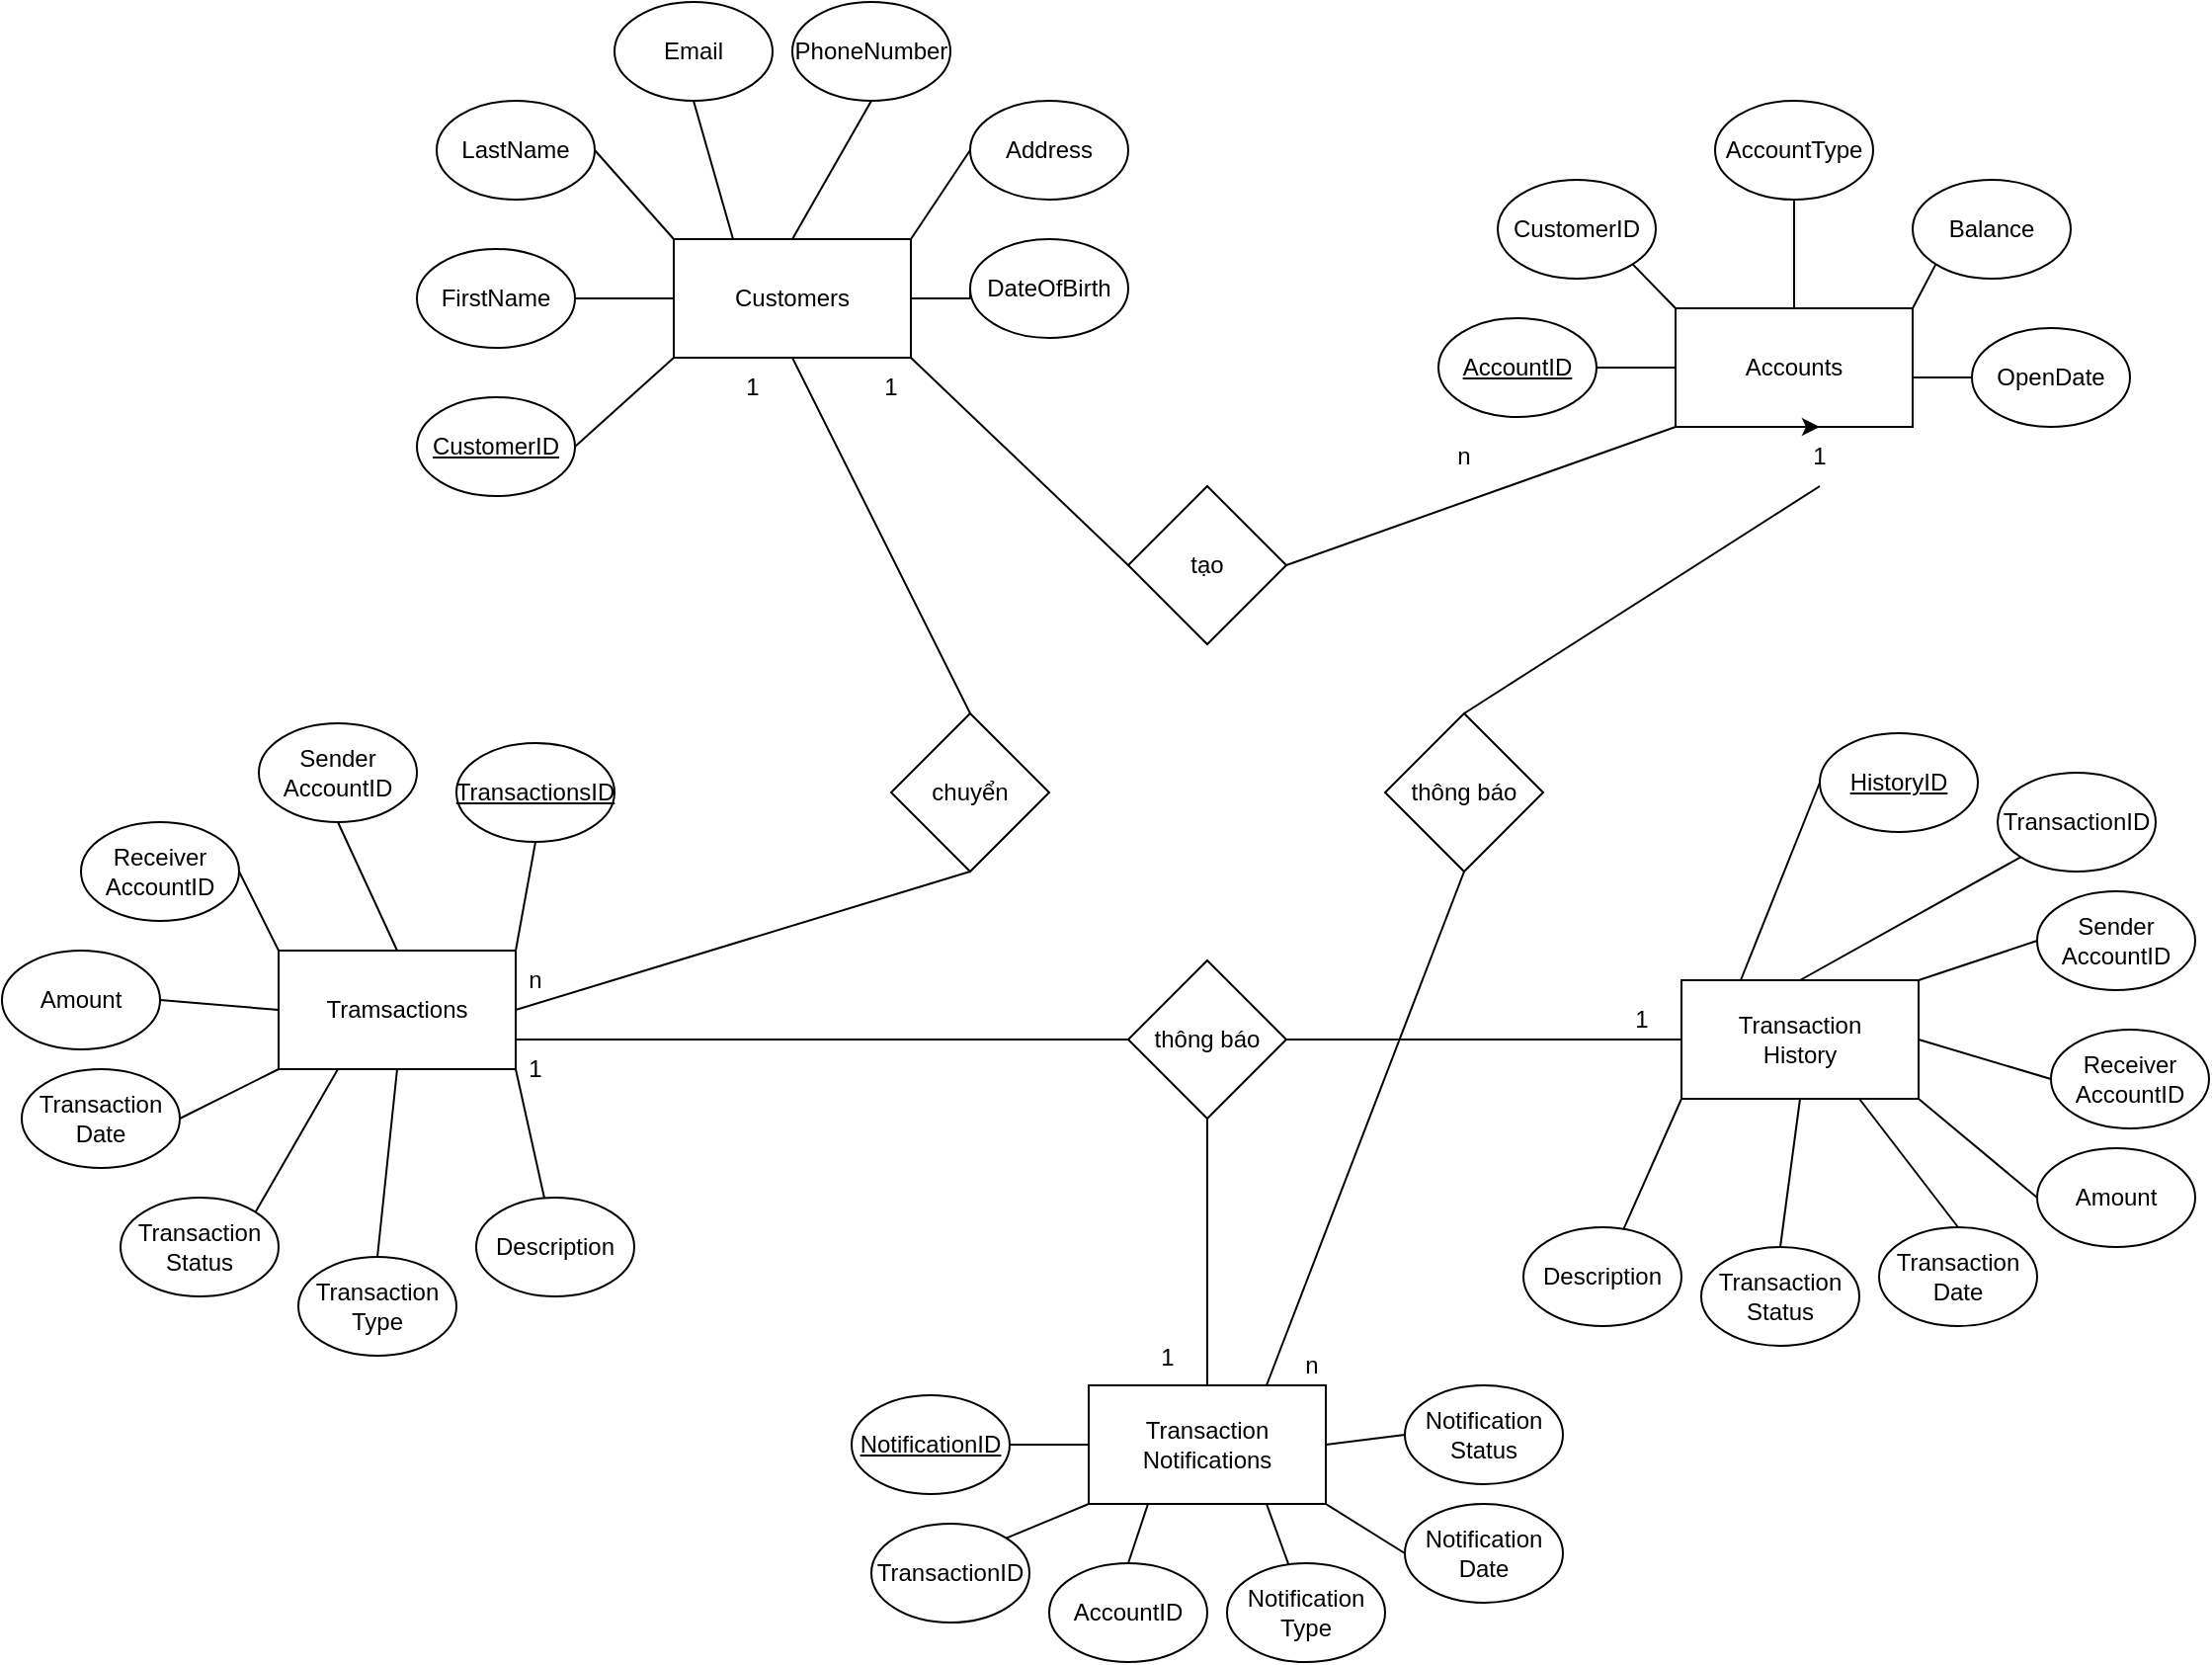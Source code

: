 <mxfile version="24.4.0" type="github">
  <diagram name="Page-1" id="7tcghA5O4iVg9XCuo4NI">
    <mxGraphModel dx="2336" dy="813" grid="1" gridSize="10" guides="1" tooltips="1" connect="1" arrows="1" fold="1" page="1" pageScale="1" pageWidth="827" pageHeight="1169" math="0" shadow="0">
      <root>
        <mxCell id="0" />
        <mxCell id="1" parent="0" />
        <mxCell id="TxpxUodFQDuzSuq3pr_V-20" value="" style="group" vertex="1" connectable="0" parent="1">
          <mxGeometry x="-40" y="60" width="360" height="250" as="geometry" />
        </mxCell>
        <mxCell id="b7hbQGppqmH5EkRF_Ry8-10" style="rounded=0;orthogonalLoop=1;jettySize=auto;html=1;exitX=0;exitY=1;exitDx=0;exitDy=0;entryX=1;entryY=0.5;entryDx=0;entryDy=0;endArrow=none;endFill=0;" parent="TxpxUodFQDuzSuq3pr_V-20" source="b7hbQGppqmH5EkRF_Ry8-1" target="b7hbQGppqmH5EkRF_Ry8-2" edge="1">
          <mxGeometry relative="1" as="geometry" />
        </mxCell>
        <mxCell id="b7hbQGppqmH5EkRF_Ry8-11" style="edgeStyle=orthogonalEdgeStyle;rounded=0;orthogonalLoop=1;jettySize=auto;html=1;exitX=0;exitY=0.5;exitDx=0;exitDy=0;entryX=1;entryY=0.5;entryDx=0;entryDy=0;endArrow=none;endFill=0;" parent="TxpxUodFQDuzSuq3pr_V-20" source="b7hbQGppqmH5EkRF_Ry8-1" target="b7hbQGppqmH5EkRF_Ry8-3" edge="1">
          <mxGeometry relative="1" as="geometry" />
        </mxCell>
        <mxCell id="b7hbQGppqmH5EkRF_Ry8-12" style="rounded=0;orthogonalLoop=1;jettySize=auto;html=1;exitX=0;exitY=0;exitDx=0;exitDy=0;entryX=1;entryY=0.5;entryDx=0;entryDy=0;endArrow=none;endFill=0;" parent="TxpxUodFQDuzSuq3pr_V-20" source="b7hbQGppqmH5EkRF_Ry8-1" target="b7hbQGppqmH5EkRF_Ry8-4" edge="1">
          <mxGeometry relative="1" as="geometry" />
        </mxCell>
        <mxCell id="b7hbQGppqmH5EkRF_Ry8-13" style="rounded=0;orthogonalLoop=1;jettySize=auto;html=1;exitX=0.25;exitY=0;exitDx=0;exitDy=0;entryX=0.5;entryY=1;entryDx=0;entryDy=0;endArrow=none;endFill=0;" parent="TxpxUodFQDuzSuq3pr_V-20" source="b7hbQGppqmH5EkRF_Ry8-1" target="b7hbQGppqmH5EkRF_Ry8-5" edge="1">
          <mxGeometry relative="1" as="geometry" />
        </mxCell>
        <mxCell id="b7hbQGppqmH5EkRF_Ry8-14" style="rounded=0;orthogonalLoop=1;jettySize=auto;html=1;exitX=0.5;exitY=0;exitDx=0;exitDy=0;entryX=0.5;entryY=1;entryDx=0;entryDy=0;endArrow=none;endFill=0;" parent="TxpxUodFQDuzSuq3pr_V-20" source="b7hbQGppqmH5EkRF_Ry8-1" target="b7hbQGppqmH5EkRF_Ry8-6" edge="1">
          <mxGeometry relative="1" as="geometry" />
        </mxCell>
        <mxCell id="b7hbQGppqmH5EkRF_Ry8-15" style="rounded=0;orthogonalLoop=1;jettySize=auto;html=1;exitX=1;exitY=0;exitDx=0;exitDy=0;entryX=0;entryY=0.5;entryDx=0;entryDy=0;endArrow=none;endFill=0;" parent="TxpxUodFQDuzSuq3pr_V-20" source="b7hbQGppqmH5EkRF_Ry8-1" target="b7hbQGppqmH5EkRF_Ry8-7" edge="1">
          <mxGeometry relative="1" as="geometry" />
        </mxCell>
        <mxCell id="b7hbQGppqmH5EkRF_Ry8-16" style="edgeStyle=orthogonalEdgeStyle;rounded=0;orthogonalLoop=1;jettySize=auto;html=1;exitX=1;exitY=0.5;exitDx=0;exitDy=0;entryX=0;entryY=0.5;entryDx=0;entryDy=0;endArrow=none;endFill=0;" parent="TxpxUodFQDuzSuq3pr_V-20" source="b7hbQGppqmH5EkRF_Ry8-1" target="b7hbQGppqmH5EkRF_Ry8-8" edge="1">
          <mxGeometry relative="1" as="geometry" />
        </mxCell>
        <mxCell id="b7hbQGppqmH5EkRF_Ry8-1" value="Customers" style="rounded=0;whiteSpace=wrap;html=1;" parent="TxpxUodFQDuzSuq3pr_V-20" vertex="1">
          <mxGeometry x="130" y="120" width="120" height="60" as="geometry" />
        </mxCell>
        <mxCell id="b7hbQGppqmH5EkRF_Ry8-2" value="CustomerID" style="ellipse;whiteSpace=wrap;html=1;fontStyle=4" parent="TxpxUodFQDuzSuq3pr_V-20" vertex="1">
          <mxGeometry y="200" width="80" height="50" as="geometry" />
        </mxCell>
        <mxCell id="b7hbQGppqmH5EkRF_Ry8-3" value="FirstName" style="ellipse;whiteSpace=wrap;html=1;" parent="TxpxUodFQDuzSuq3pr_V-20" vertex="1">
          <mxGeometry y="125" width="80" height="50" as="geometry" />
        </mxCell>
        <mxCell id="b7hbQGppqmH5EkRF_Ry8-4" value="LastName" style="ellipse;whiteSpace=wrap;html=1;" parent="TxpxUodFQDuzSuq3pr_V-20" vertex="1">
          <mxGeometry x="10" y="50" width="80" height="50" as="geometry" />
        </mxCell>
        <mxCell id="b7hbQGppqmH5EkRF_Ry8-5" value="Email" style="ellipse;whiteSpace=wrap;html=1;" parent="TxpxUodFQDuzSuq3pr_V-20" vertex="1">
          <mxGeometry x="100" width="80" height="50" as="geometry" />
        </mxCell>
        <mxCell id="b7hbQGppqmH5EkRF_Ry8-6" value="PhoneNumber" style="ellipse;whiteSpace=wrap;html=1;" parent="TxpxUodFQDuzSuq3pr_V-20" vertex="1">
          <mxGeometry x="190" width="80" height="50" as="geometry" />
        </mxCell>
        <mxCell id="b7hbQGppqmH5EkRF_Ry8-7" value="Address" style="ellipse;whiteSpace=wrap;html=1;" parent="TxpxUodFQDuzSuq3pr_V-20" vertex="1">
          <mxGeometry x="280" y="50" width="80" height="50" as="geometry" />
        </mxCell>
        <mxCell id="b7hbQGppqmH5EkRF_Ry8-8" value="DateOfBirth" style="ellipse;whiteSpace=wrap;html=1;" parent="TxpxUodFQDuzSuq3pr_V-20" vertex="1">
          <mxGeometry x="280" y="120" width="80" height="50" as="geometry" />
        </mxCell>
        <mxCell id="TxpxUodFQDuzSuq3pr_V-62" value="1" style="text;html=1;align=center;verticalAlign=middle;whiteSpace=wrap;rounded=0;" vertex="1" parent="TxpxUodFQDuzSuq3pr_V-20">
          <mxGeometry x="210" y="180" width="60" height="30" as="geometry" />
        </mxCell>
        <mxCell id="TxpxUodFQDuzSuq3pr_V-63" value="1" style="text;html=1;align=center;verticalAlign=middle;whiteSpace=wrap;rounded=0;" vertex="1" parent="TxpxUodFQDuzSuq3pr_V-20">
          <mxGeometry x="140" y="180" width="60" height="30" as="geometry" />
        </mxCell>
        <mxCell id="TxpxUodFQDuzSuq3pr_V-21" value="" style="group;fontStyle=4" vertex="1" connectable="0" parent="1">
          <mxGeometry x="477" y="110" width="350" height="165" as="geometry" />
        </mxCell>
        <mxCell id="b7hbQGppqmH5EkRF_Ry8-17" value="Accounts" style="rounded=0;whiteSpace=wrap;html=1;" parent="TxpxUodFQDuzSuq3pr_V-21" vertex="1">
          <mxGeometry x="120" y="105" width="120" height="60" as="geometry" />
        </mxCell>
        <mxCell id="b7hbQGppqmH5EkRF_Ry8-24" style="edgeStyle=orthogonalEdgeStyle;rounded=0;orthogonalLoop=1;jettySize=auto;html=1;exitX=1;exitY=0.5;exitDx=0;exitDy=0;entryX=0;entryY=0.5;entryDx=0;entryDy=0;endArrow=none;endFill=0;" parent="TxpxUodFQDuzSuq3pr_V-21" source="b7hbQGppqmH5EkRF_Ry8-18" target="b7hbQGppqmH5EkRF_Ry8-17" edge="1">
          <mxGeometry relative="1" as="geometry" />
        </mxCell>
        <mxCell id="b7hbQGppqmH5EkRF_Ry8-18" value="&lt;u&gt;AccountID&lt;/u&gt;" style="ellipse;whiteSpace=wrap;html=1;" parent="TxpxUodFQDuzSuq3pr_V-21" vertex="1">
          <mxGeometry y="110" width="80" height="50" as="geometry" />
        </mxCell>
        <mxCell id="b7hbQGppqmH5EkRF_Ry8-25" style="rounded=0;orthogonalLoop=1;jettySize=auto;html=1;exitX=1;exitY=1;exitDx=0;exitDy=0;entryX=0;entryY=0;entryDx=0;entryDy=0;endArrow=none;endFill=0;" parent="TxpxUodFQDuzSuq3pr_V-21" source="b7hbQGppqmH5EkRF_Ry8-19" target="b7hbQGppqmH5EkRF_Ry8-17" edge="1">
          <mxGeometry relative="1" as="geometry" />
        </mxCell>
        <mxCell id="b7hbQGppqmH5EkRF_Ry8-19" value="CustomerID" style="ellipse;whiteSpace=wrap;html=1;" parent="TxpxUodFQDuzSuq3pr_V-21" vertex="1">
          <mxGeometry x="30" y="40" width="80" height="50" as="geometry" />
        </mxCell>
        <mxCell id="b7hbQGppqmH5EkRF_Ry8-26" style="edgeStyle=orthogonalEdgeStyle;rounded=0;orthogonalLoop=1;jettySize=auto;html=1;exitX=0.5;exitY=1;exitDx=0;exitDy=0;entryX=0.5;entryY=0;entryDx=0;entryDy=0;endArrow=none;endFill=0;" parent="TxpxUodFQDuzSuq3pr_V-21" source="b7hbQGppqmH5EkRF_Ry8-20" target="b7hbQGppqmH5EkRF_Ry8-17" edge="1">
          <mxGeometry relative="1" as="geometry" />
        </mxCell>
        <mxCell id="b7hbQGppqmH5EkRF_Ry8-20" value="AccountType" style="ellipse;whiteSpace=wrap;html=1;" parent="TxpxUodFQDuzSuq3pr_V-21" vertex="1">
          <mxGeometry x="140" width="80" height="50" as="geometry" />
        </mxCell>
        <mxCell id="b7hbQGppqmH5EkRF_Ry8-27" style="rounded=0;orthogonalLoop=1;jettySize=auto;html=1;exitX=0;exitY=1;exitDx=0;exitDy=0;entryX=1;entryY=0;entryDx=0;entryDy=0;endArrow=none;endFill=0;" parent="TxpxUodFQDuzSuq3pr_V-21" source="b7hbQGppqmH5EkRF_Ry8-21" target="b7hbQGppqmH5EkRF_Ry8-17" edge="1">
          <mxGeometry relative="1" as="geometry" />
        </mxCell>
        <mxCell id="b7hbQGppqmH5EkRF_Ry8-21" value="Balance" style="ellipse;whiteSpace=wrap;html=1;" parent="TxpxUodFQDuzSuq3pr_V-21" vertex="1">
          <mxGeometry x="240" y="40" width="80" height="50" as="geometry" />
        </mxCell>
        <mxCell id="b7hbQGppqmH5EkRF_Ry8-28" style="edgeStyle=orthogonalEdgeStyle;rounded=0;orthogonalLoop=1;jettySize=auto;html=1;exitX=0;exitY=0.5;exitDx=0;exitDy=0;entryX=1;entryY=0.5;entryDx=0;entryDy=0;endArrow=none;endFill=0;" parent="TxpxUodFQDuzSuq3pr_V-21" source="b7hbQGppqmH5EkRF_Ry8-22" target="b7hbQGppqmH5EkRF_Ry8-17" edge="1">
          <mxGeometry relative="1" as="geometry" />
        </mxCell>
        <mxCell id="b7hbQGppqmH5EkRF_Ry8-22" value="OpenDate" style="ellipse;whiteSpace=wrap;html=1;" parent="TxpxUodFQDuzSuq3pr_V-21" vertex="1">
          <mxGeometry x="270" y="115" width="80" height="50" as="geometry" />
        </mxCell>
        <mxCell id="TxpxUodFQDuzSuq3pr_V-45" value="" style="group" vertex="1" connectable="0" parent="1">
          <mxGeometry x="-250" y="425" width="320" height="320" as="geometry" />
        </mxCell>
        <mxCell id="TxpxUodFQDuzSuq3pr_V-23" style="rounded=0;orthogonalLoop=1;jettySize=auto;html=1;exitX=1;exitY=0;exitDx=0;exitDy=0;entryX=0.5;entryY=1;entryDx=0;entryDy=0;endArrow=none;endFill=0;" edge="1" parent="TxpxUodFQDuzSuq3pr_V-45" source="b7hbQGppqmH5EkRF_Ry8-29" target="b7hbQGppqmH5EkRF_Ry8-37">
          <mxGeometry relative="1" as="geometry" />
        </mxCell>
        <mxCell id="TxpxUodFQDuzSuq3pr_V-24" style="rounded=0;orthogonalLoop=1;jettySize=auto;html=1;exitX=0.5;exitY=0;exitDx=0;exitDy=0;entryX=0.5;entryY=1;entryDx=0;entryDy=0;endArrow=none;endFill=0;" edge="1" parent="TxpxUodFQDuzSuq3pr_V-45" source="b7hbQGppqmH5EkRF_Ry8-29" target="b7hbQGppqmH5EkRF_Ry8-34">
          <mxGeometry relative="1" as="geometry" />
        </mxCell>
        <mxCell id="TxpxUodFQDuzSuq3pr_V-25" style="rounded=0;orthogonalLoop=1;jettySize=auto;html=1;exitX=0;exitY=0;exitDx=0;exitDy=0;entryX=1;entryY=0.5;entryDx=0;entryDy=0;endArrow=none;endFill=0;" edge="1" parent="TxpxUodFQDuzSuq3pr_V-45" source="b7hbQGppqmH5EkRF_Ry8-29" target="b7hbQGppqmH5EkRF_Ry8-31">
          <mxGeometry relative="1" as="geometry" />
        </mxCell>
        <mxCell id="TxpxUodFQDuzSuq3pr_V-26" style="rounded=0;orthogonalLoop=1;jettySize=auto;html=1;exitX=0;exitY=0.5;exitDx=0;exitDy=0;entryX=1;entryY=0.5;entryDx=0;entryDy=0;endArrow=none;endFill=0;" edge="1" parent="TxpxUodFQDuzSuq3pr_V-45" source="b7hbQGppqmH5EkRF_Ry8-29" target="b7hbQGppqmH5EkRF_Ry8-32">
          <mxGeometry relative="1" as="geometry" />
        </mxCell>
        <mxCell id="TxpxUodFQDuzSuq3pr_V-27" style="rounded=0;orthogonalLoop=1;jettySize=auto;html=1;exitX=0;exitY=1;exitDx=0;exitDy=0;entryX=1;entryY=0.5;entryDx=0;entryDy=0;endArrow=none;endFill=0;" edge="1" parent="TxpxUodFQDuzSuq3pr_V-45" source="b7hbQGppqmH5EkRF_Ry8-29" target="b7hbQGppqmH5EkRF_Ry8-30">
          <mxGeometry relative="1" as="geometry" />
        </mxCell>
        <mxCell id="TxpxUodFQDuzSuq3pr_V-28" style="rounded=0;orthogonalLoop=1;jettySize=auto;html=1;exitX=0.25;exitY=1;exitDx=0;exitDy=0;entryX=1;entryY=0;entryDx=0;entryDy=0;endArrow=none;endFill=0;" edge="1" parent="TxpxUodFQDuzSuq3pr_V-45" source="b7hbQGppqmH5EkRF_Ry8-29" target="b7hbQGppqmH5EkRF_Ry8-33">
          <mxGeometry relative="1" as="geometry" />
        </mxCell>
        <mxCell id="TxpxUodFQDuzSuq3pr_V-29" style="rounded=0;orthogonalLoop=1;jettySize=auto;html=1;exitX=0.5;exitY=1;exitDx=0;exitDy=0;entryX=0.5;entryY=0;entryDx=0;entryDy=0;endArrow=none;endFill=0;" edge="1" parent="TxpxUodFQDuzSuq3pr_V-45" source="b7hbQGppqmH5EkRF_Ry8-29" target="b7hbQGppqmH5EkRF_Ry8-35">
          <mxGeometry relative="1" as="geometry" />
        </mxCell>
        <mxCell id="TxpxUodFQDuzSuq3pr_V-30" style="rounded=0;orthogonalLoop=1;jettySize=auto;html=1;exitX=1;exitY=1;exitDx=0;exitDy=0;endArrow=none;endFill=0;" edge="1" parent="TxpxUodFQDuzSuq3pr_V-45" source="b7hbQGppqmH5EkRF_Ry8-29" target="b7hbQGppqmH5EkRF_Ry8-36">
          <mxGeometry relative="1" as="geometry" />
        </mxCell>
        <mxCell id="b7hbQGppqmH5EkRF_Ry8-29" value="Tramsactions" style="rounded=0;whiteSpace=wrap;html=1;" parent="TxpxUodFQDuzSuq3pr_V-45" vertex="1">
          <mxGeometry x="140" y="115" width="120" height="60" as="geometry" />
        </mxCell>
        <mxCell id="b7hbQGppqmH5EkRF_Ry8-30" value="Transaction&lt;br&gt;Date" style="ellipse;whiteSpace=wrap;html=1;" parent="TxpxUodFQDuzSuq3pr_V-45" vertex="1">
          <mxGeometry x="10" y="175" width="80" height="50" as="geometry" />
        </mxCell>
        <mxCell id="b7hbQGppqmH5EkRF_Ry8-31" value="Receiver&lt;br&gt;AccountID" style="ellipse;whiteSpace=wrap;html=1;" parent="TxpxUodFQDuzSuq3pr_V-45" vertex="1">
          <mxGeometry x="40" y="50" width="80" height="50" as="geometry" />
        </mxCell>
        <mxCell id="b7hbQGppqmH5EkRF_Ry8-32" value="Amount" style="ellipse;whiteSpace=wrap;html=1;" parent="TxpxUodFQDuzSuq3pr_V-45" vertex="1">
          <mxGeometry y="115" width="80" height="50" as="geometry" />
        </mxCell>
        <mxCell id="b7hbQGppqmH5EkRF_Ry8-33" value="Transaction&lt;br&gt;Status" style="ellipse;whiteSpace=wrap;html=1;" parent="TxpxUodFQDuzSuq3pr_V-45" vertex="1">
          <mxGeometry x="60" y="240" width="80" height="50" as="geometry" />
        </mxCell>
        <mxCell id="b7hbQGppqmH5EkRF_Ry8-34" value="Sender&lt;br&gt;AccountID" style="ellipse;whiteSpace=wrap;html=1;" parent="TxpxUodFQDuzSuq3pr_V-45" vertex="1">
          <mxGeometry x="130" width="80" height="50" as="geometry" />
        </mxCell>
        <mxCell id="b7hbQGppqmH5EkRF_Ry8-35" value="Transaction&lt;br&gt;Type" style="ellipse;whiteSpace=wrap;html=1;" parent="TxpxUodFQDuzSuq3pr_V-45" vertex="1">
          <mxGeometry x="150" y="270" width="80" height="50" as="geometry" />
        </mxCell>
        <mxCell id="b7hbQGppqmH5EkRF_Ry8-36" value="Description" style="ellipse;whiteSpace=wrap;html=1;" parent="TxpxUodFQDuzSuq3pr_V-45" vertex="1">
          <mxGeometry x="240" y="240" width="80" height="50" as="geometry" />
        </mxCell>
        <mxCell id="b7hbQGppqmH5EkRF_Ry8-37" value="&lt;u&gt;TransactionsID&lt;/u&gt;" style="ellipse;whiteSpace=wrap;html=1;" parent="TxpxUodFQDuzSuq3pr_V-45" vertex="1">
          <mxGeometry x="230" y="10" width="80" height="50" as="geometry" />
        </mxCell>
        <mxCell id="TxpxUodFQDuzSuq3pr_V-64" value="n" style="text;html=1;align=center;verticalAlign=middle;whiteSpace=wrap;rounded=0;" vertex="1" parent="TxpxUodFQDuzSuq3pr_V-45">
          <mxGeometry x="240" y="115" width="60" height="30" as="geometry" />
        </mxCell>
        <mxCell id="TxpxUodFQDuzSuq3pr_V-65" value="1" style="text;html=1;align=center;verticalAlign=middle;whiteSpace=wrap;rounded=0;" vertex="1" parent="TxpxUodFQDuzSuq3pr_V-45">
          <mxGeometry x="240" y="160" width="60" height="30" as="geometry" />
        </mxCell>
        <mxCell id="TxpxUodFQDuzSuq3pr_V-47" value="" style="group" vertex="1" connectable="0" parent="1">
          <mxGeometry x="520" y="430" width="347" height="310" as="geometry" />
        </mxCell>
        <mxCell id="TxpxUodFQDuzSuq3pr_V-8" value="Transaction&lt;br&gt;Status" style="ellipse;whiteSpace=wrap;html=1;" vertex="1" parent="TxpxUodFQDuzSuq3pr_V-47">
          <mxGeometry x="90" y="260" width="80" height="50" as="geometry" />
        </mxCell>
        <mxCell id="TxpxUodFQDuzSuq3pr_V-46" value="" style="group" vertex="1" connectable="0" parent="TxpxUodFQDuzSuq3pr_V-47">
          <mxGeometry width="347" height="300" as="geometry" />
        </mxCell>
        <mxCell id="TxpxUodFQDuzSuq3pr_V-31" style="rounded=0;orthogonalLoop=1;jettySize=auto;html=1;exitX=1;exitY=0.5;exitDx=0;exitDy=0;entryX=0;entryY=0.5;entryDx=0;entryDy=0;endArrow=none;endFill=0;" edge="1" parent="TxpxUodFQDuzSuq3pr_V-46" source="b7hbQGppqmH5EkRF_Ry8-38" target="TxpxUodFQDuzSuq3pr_V-5">
          <mxGeometry relative="1" as="geometry" />
        </mxCell>
        <mxCell id="TxpxUodFQDuzSuq3pr_V-32" style="rounded=0;orthogonalLoop=1;jettySize=auto;html=1;exitX=1;exitY=0;exitDx=0;exitDy=0;entryX=0;entryY=0.5;entryDx=0;entryDy=0;endArrow=none;endFill=0;" edge="1" parent="TxpxUodFQDuzSuq3pr_V-46" source="b7hbQGppqmH5EkRF_Ry8-38" target="TxpxUodFQDuzSuq3pr_V-4">
          <mxGeometry relative="1" as="geometry" />
        </mxCell>
        <mxCell id="TxpxUodFQDuzSuq3pr_V-33" style="rounded=0;orthogonalLoop=1;jettySize=auto;html=1;exitX=0.5;exitY=0;exitDx=0;exitDy=0;entryX=0;entryY=1;entryDx=0;entryDy=0;endArrow=none;endFill=0;" edge="1" parent="TxpxUodFQDuzSuq3pr_V-46" source="b7hbQGppqmH5EkRF_Ry8-38" target="TxpxUodFQDuzSuq3pr_V-3">
          <mxGeometry relative="1" as="geometry" />
        </mxCell>
        <mxCell id="TxpxUodFQDuzSuq3pr_V-34" style="rounded=0;orthogonalLoop=1;jettySize=auto;html=1;exitX=0.25;exitY=0;exitDx=0;exitDy=0;entryX=0;entryY=0.5;entryDx=0;entryDy=0;endArrow=none;endFill=0;" edge="1" parent="TxpxUodFQDuzSuq3pr_V-46" source="b7hbQGppqmH5EkRF_Ry8-38" target="TxpxUodFQDuzSuq3pr_V-2">
          <mxGeometry relative="1" as="geometry" />
        </mxCell>
        <mxCell id="TxpxUodFQDuzSuq3pr_V-35" style="rounded=0;orthogonalLoop=1;jettySize=auto;html=1;exitX=1;exitY=1;exitDx=0;exitDy=0;entryX=0;entryY=0.5;entryDx=0;entryDy=0;endArrow=none;endFill=0;" edge="1" parent="TxpxUodFQDuzSuq3pr_V-46" source="b7hbQGppqmH5EkRF_Ry8-38" target="TxpxUodFQDuzSuq3pr_V-6">
          <mxGeometry relative="1" as="geometry" />
        </mxCell>
        <mxCell id="TxpxUodFQDuzSuq3pr_V-36" style="rounded=0;orthogonalLoop=1;jettySize=auto;html=1;exitX=0.75;exitY=1;exitDx=0;exitDy=0;entryX=0.5;entryY=0;entryDx=0;entryDy=0;endArrow=none;endFill=0;" edge="1" parent="TxpxUodFQDuzSuq3pr_V-46" source="b7hbQGppqmH5EkRF_Ry8-38" target="TxpxUodFQDuzSuq3pr_V-7">
          <mxGeometry relative="1" as="geometry" />
        </mxCell>
        <mxCell id="TxpxUodFQDuzSuq3pr_V-38" style="rounded=0;orthogonalLoop=1;jettySize=auto;html=1;exitX=0;exitY=1;exitDx=0;exitDy=0;endArrow=none;endFill=0;" edge="1" parent="TxpxUodFQDuzSuq3pr_V-46" source="b7hbQGppqmH5EkRF_Ry8-38" target="TxpxUodFQDuzSuq3pr_V-9">
          <mxGeometry relative="1" as="geometry" />
        </mxCell>
        <mxCell id="b7hbQGppqmH5EkRF_Ry8-38" value="Transaction&lt;br&gt;History" style="rounded=0;whiteSpace=wrap;html=1;" parent="TxpxUodFQDuzSuq3pr_V-46" vertex="1">
          <mxGeometry x="80" y="125" width="120" height="60" as="geometry" />
        </mxCell>
        <mxCell id="TxpxUodFQDuzSuq3pr_V-2" value="&lt;u&gt;HistoryID&lt;/u&gt;" style="ellipse;whiteSpace=wrap;html=1;" vertex="1" parent="TxpxUodFQDuzSuq3pr_V-46">
          <mxGeometry x="150" width="80" height="50" as="geometry" />
        </mxCell>
        <mxCell id="TxpxUodFQDuzSuq3pr_V-3" value="TransactionID" style="ellipse;whiteSpace=wrap;html=1;" vertex="1" parent="TxpxUodFQDuzSuq3pr_V-46">
          <mxGeometry x="240" y="20" width="80" height="50" as="geometry" />
        </mxCell>
        <mxCell id="TxpxUodFQDuzSuq3pr_V-4" value="Sender&lt;br&gt;AccountID" style="ellipse;whiteSpace=wrap;html=1;" vertex="1" parent="TxpxUodFQDuzSuq3pr_V-46">
          <mxGeometry x="260" y="80" width="80" height="50" as="geometry" />
        </mxCell>
        <mxCell id="TxpxUodFQDuzSuq3pr_V-5" value="Receiver&lt;br&gt;AccountID" style="ellipse;whiteSpace=wrap;html=1;" vertex="1" parent="TxpxUodFQDuzSuq3pr_V-46">
          <mxGeometry x="267" y="150" width="80" height="50" as="geometry" />
        </mxCell>
        <mxCell id="TxpxUodFQDuzSuq3pr_V-6" value="Amount" style="ellipse;whiteSpace=wrap;html=1;" vertex="1" parent="TxpxUodFQDuzSuq3pr_V-46">
          <mxGeometry x="260" y="210" width="80" height="50" as="geometry" />
        </mxCell>
        <mxCell id="TxpxUodFQDuzSuq3pr_V-7" value="Transaction&lt;br&gt;Date" style="ellipse;whiteSpace=wrap;html=1;" vertex="1" parent="TxpxUodFQDuzSuq3pr_V-46">
          <mxGeometry x="180" y="250" width="80" height="50" as="geometry" />
        </mxCell>
        <mxCell id="TxpxUodFQDuzSuq3pr_V-9" value="Description" style="ellipse;whiteSpace=wrap;html=1;" vertex="1" parent="TxpxUodFQDuzSuq3pr_V-46">
          <mxGeometry y="250" width="80" height="50" as="geometry" />
        </mxCell>
        <mxCell id="TxpxUodFQDuzSuq3pr_V-68" value="1" style="text;html=1;align=center;verticalAlign=middle;whiteSpace=wrap;rounded=0;" vertex="1" parent="TxpxUodFQDuzSuq3pr_V-46">
          <mxGeometry x="30" y="130" width="60" height="30" as="geometry" />
        </mxCell>
        <mxCell id="TxpxUodFQDuzSuq3pr_V-37" style="rounded=0;orthogonalLoop=1;jettySize=auto;html=1;exitX=0.5;exitY=1;exitDx=0;exitDy=0;entryX=0.5;entryY=0;entryDx=0;entryDy=0;endArrow=none;endFill=0;" edge="1" parent="TxpxUodFQDuzSuq3pr_V-47" source="b7hbQGppqmH5EkRF_Ry8-38" target="TxpxUodFQDuzSuq3pr_V-8">
          <mxGeometry relative="1" as="geometry" />
        </mxCell>
        <mxCell id="TxpxUodFQDuzSuq3pr_V-48" value="" style="group" vertex="1" connectable="0" parent="1">
          <mxGeometry x="180" y="760" width="360" height="140" as="geometry" />
        </mxCell>
        <mxCell id="TxpxUodFQDuzSuq3pr_V-39" style="rounded=0;orthogonalLoop=1;jettySize=auto;html=1;exitX=0;exitY=0.5;exitDx=0;exitDy=0;entryX=1;entryY=0.5;entryDx=0;entryDy=0;endArrow=none;endFill=0;" edge="1" parent="TxpxUodFQDuzSuq3pr_V-48" source="TxpxUodFQDuzSuq3pr_V-10" target="TxpxUodFQDuzSuq3pr_V-11">
          <mxGeometry relative="1" as="geometry" />
        </mxCell>
        <mxCell id="TxpxUodFQDuzSuq3pr_V-40" style="rounded=0;orthogonalLoop=1;jettySize=auto;html=1;exitX=0;exitY=1;exitDx=0;exitDy=0;entryX=1;entryY=0;entryDx=0;entryDy=0;endArrow=none;endFill=0;" edge="1" parent="TxpxUodFQDuzSuq3pr_V-48" source="TxpxUodFQDuzSuq3pr_V-10" target="TxpxUodFQDuzSuq3pr_V-12">
          <mxGeometry relative="1" as="geometry" />
        </mxCell>
        <mxCell id="TxpxUodFQDuzSuq3pr_V-41" style="rounded=0;orthogonalLoop=1;jettySize=auto;html=1;exitX=0.25;exitY=1;exitDx=0;exitDy=0;entryX=0.5;entryY=0;entryDx=0;entryDy=0;endArrow=none;endFill=0;" edge="1" parent="TxpxUodFQDuzSuq3pr_V-48" source="TxpxUodFQDuzSuq3pr_V-10" target="TxpxUodFQDuzSuq3pr_V-13">
          <mxGeometry relative="1" as="geometry" />
        </mxCell>
        <mxCell id="TxpxUodFQDuzSuq3pr_V-42" style="rounded=0;orthogonalLoop=1;jettySize=auto;html=1;exitX=0.75;exitY=1;exitDx=0;exitDy=0;endArrow=none;endFill=0;" edge="1" parent="TxpxUodFQDuzSuq3pr_V-48" source="TxpxUodFQDuzSuq3pr_V-10" target="TxpxUodFQDuzSuq3pr_V-14">
          <mxGeometry relative="1" as="geometry" />
        </mxCell>
        <mxCell id="TxpxUodFQDuzSuq3pr_V-43" style="rounded=0;orthogonalLoop=1;jettySize=auto;html=1;exitX=1;exitY=1;exitDx=0;exitDy=0;entryX=0;entryY=0.5;entryDx=0;entryDy=0;endArrow=none;endFill=0;" edge="1" parent="TxpxUodFQDuzSuq3pr_V-48" source="TxpxUodFQDuzSuq3pr_V-10" target="TxpxUodFQDuzSuq3pr_V-15">
          <mxGeometry relative="1" as="geometry" />
        </mxCell>
        <mxCell id="TxpxUodFQDuzSuq3pr_V-44" style="rounded=0;orthogonalLoop=1;jettySize=auto;html=1;exitX=1;exitY=0.5;exitDx=0;exitDy=0;entryX=0;entryY=0.5;entryDx=0;entryDy=0;endArrow=none;endFill=0;" edge="1" parent="TxpxUodFQDuzSuq3pr_V-48" source="TxpxUodFQDuzSuq3pr_V-10" target="TxpxUodFQDuzSuq3pr_V-16">
          <mxGeometry relative="1" as="geometry" />
        </mxCell>
        <mxCell id="TxpxUodFQDuzSuq3pr_V-10" value="Transaction&lt;br&gt;Notifications" style="rounded=0;whiteSpace=wrap;html=1;" vertex="1" parent="TxpxUodFQDuzSuq3pr_V-48">
          <mxGeometry x="120" width="120" height="60" as="geometry" />
        </mxCell>
        <mxCell id="TxpxUodFQDuzSuq3pr_V-11" value="&lt;u&gt;NotificationID&lt;/u&gt;" style="ellipse;whiteSpace=wrap;html=1;" vertex="1" parent="TxpxUodFQDuzSuq3pr_V-48">
          <mxGeometry y="5" width="80" height="50" as="geometry" />
        </mxCell>
        <mxCell id="TxpxUodFQDuzSuq3pr_V-12" value="TransactionID" style="ellipse;whiteSpace=wrap;html=1;" vertex="1" parent="TxpxUodFQDuzSuq3pr_V-48">
          <mxGeometry x="10" y="70" width="80" height="50" as="geometry" />
        </mxCell>
        <mxCell id="TxpxUodFQDuzSuq3pr_V-13" value="AccountID" style="ellipse;whiteSpace=wrap;html=1;" vertex="1" parent="TxpxUodFQDuzSuq3pr_V-48">
          <mxGeometry x="100" y="90" width="80" height="50" as="geometry" />
        </mxCell>
        <mxCell id="TxpxUodFQDuzSuq3pr_V-14" value="Notification&lt;br&gt;Type" style="ellipse;whiteSpace=wrap;html=1;" vertex="1" parent="TxpxUodFQDuzSuq3pr_V-48">
          <mxGeometry x="190" y="90" width="80" height="50" as="geometry" />
        </mxCell>
        <mxCell id="TxpxUodFQDuzSuq3pr_V-15" value="Notification&lt;br&gt;Date" style="ellipse;whiteSpace=wrap;html=1;" vertex="1" parent="TxpxUodFQDuzSuq3pr_V-48">
          <mxGeometry x="280" y="60" width="80" height="50" as="geometry" />
        </mxCell>
        <mxCell id="TxpxUodFQDuzSuq3pr_V-16" value="Notification&lt;br&gt;Status" style="ellipse;whiteSpace=wrap;html=1;" vertex="1" parent="TxpxUodFQDuzSuq3pr_V-48">
          <mxGeometry x="280" width="80" height="50" as="geometry" />
        </mxCell>
        <mxCell id="TxpxUodFQDuzSuq3pr_V-75" value="n" style="text;html=1;align=center;verticalAlign=middle;whiteSpace=wrap;rounded=0;" vertex="1" parent="TxpxUodFQDuzSuq3pr_V-48">
          <mxGeometry x="203" y="-25" width="60" height="30" as="geometry" />
        </mxCell>
        <mxCell id="TxpxUodFQDuzSuq3pr_V-51" style="rounded=0;orthogonalLoop=1;jettySize=auto;html=1;exitX=1;exitY=0.5;exitDx=0;exitDy=0;entryX=0;entryY=1;entryDx=0;entryDy=0;endArrow=none;endFill=0;" edge="1" parent="1" source="TxpxUodFQDuzSuq3pr_V-49" target="b7hbQGppqmH5EkRF_Ry8-17">
          <mxGeometry relative="1" as="geometry" />
        </mxCell>
        <mxCell id="TxpxUodFQDuzSuq3pr_V-49" value="tạo" style="rhombus;whiteSpace=wrap;html=1;" vertex="1" parent="1">
          <mxGeometry x="320" y="305" width="80" height="80" as="geometry" />
        </mxCell>
        <mxCell id="TxpxUodFQDuzSuq3pr_V-50" style="rounded=0;orthogonalLoop=1;jettySize=auto;html=1;exitX=1;exitY=1;exitDx=0;exitDy=0;entryX=0;entryY=0.5;entryDx=0;entryDy=0;endArrow=none;endFill=0;" edge="1" parent="1" source="b7hbQGppqmH5EkRF_Ry8-1" target="TxpxUodFQDuzSuq3pr_V-49">
          <mxGeometry relative="1" as="geometry" />
        </mxCell>
        <mxCell id="TxpxUodFQDuzSuq3pr_V-54" style="rounded=0;orthogonalLoop=1;jettySize=auto;html=1;exitX=0.5;exitY=1;exitDx=0;exitDy=0;entryX=1;entryY=0.5;entryDx=0;entryDy=0;endArrow=none;endFill=0;" edge="1" parent="1" source="TxpxUodFQDuzSuq3pr_V-52" target="b7hbQGppqmH5EkRF_Ry8-29">
          <mxGeometry relative="1" as="geometry" />
        </mxCell>
        <mxCell id="TxpxUodFQDuzSuq3pr_V-52" value="chuyển" style="rhombus;whiteSpace=wrap;html=1;" vertex="1" parent="1">
          <mxGeometry x="200" y="420" width="80" height="80" as="geometry" />
        </mxCell>
        <mxCell id="TxpxUodFQDuzSuq3pr_V-53" style="rounded=0;orthogonalLoop=1;jettySize=auto;html=1;exitX=0.5;exitY=1;exitDx=0;exitDy=0;entryX=0.5;entryY=0;entryDx=0;entryDy=0;endArrow=none;endFill=0;" edge="1" parent="1" source="b7hbQGppqmH5EkRF_Ry8-1" target="TxpxUodFQDuzSuq3pr_V-52">
          <mxGeometry relative="1" as="geometry" />
        </mxCell>
        <mxCell id="TxpxUodFQDuzSuq3pr_V-58" style="edgeStyle=orthogonalEdgeStyle;rounded=0;orthogonalLoop=1;jettySize=auto;html=1;exitX=0.5;exitY=1;exitDx=0;exitDy=0;entryX=0.5;entryY=0;entryDx=0;entryDy=0;endArrow=none;endFill=0;" edge="1" parent="1" source="TxpxUodFQDuzSuq3pr_V-55" target="TxpxUodFQDuzSuq3pr_V-10">
          <mxGeometry relative="1" as="geometry" />
        </mxCell>
        <mxCell id="TxpxUodFQDuzSuq3pr_V-67" style="edgeStyle=orthogonalEdgeStyle;rounded=0;orthogonalLoop=1;jettySize=auto;html=1;exitX=1;exitY=0.5;exitDx=0;exitDy=0;entryX=0;entryY=0.5;entryDx=0;entryDy=0;endArrow=none;endFill=0;" edge="1" parent="1" source="TxpxUodFQDuzSuq3pr_V-55" target="b7hbQGppqmH5EkRF_Ry8-38">
          <mxGeometry relative="1" as="geometry">
            <mxPoint x="413" y="565" as="targetPoint" />
          </mxGeometry>
        </mxCell>
        <mxCell id="TxpxUodFQDuzSuq3pr_V-55" value="thông báo" style="rhombus;whiteSpace=wrap;html=1;" vertex="1" parent="1">
          <mxGeometry x="320" y="545" width="80" height="80" as="geometry" />
        </mxCell>
        <mxCell id="TxpxUodFQDuzSuq3pr_V-57" style="edgeStyle=orthogonalEdgeStyle;rounded=0;orthogonalLoop=1;jettySize=auto;html=1;exitX=1;exitY=0.75;exitDx=0;exitDy=0;entryX=0;entryY=0.5;entryDx=0;entryDy=0;endArrow=none;endFill=0;" edge="1" parent="1" source="b7hbQGppqmH5EkRF_Ry8-29" target="TxpxUodFQDuzSuq3pr_V-55">
          <mxGeometry relative="1" as="geometry" />
        </mxCell>
        <mxCell id="TxpxUodFQDuzSuq3pr_V-61" value="n" style="text;html=1;align=center;verticalAlign=middle;whiteSpace=wrap;rounded=0;" vertex="1" parent="1">
          <mxGeometry x="460" y="275" width="60" height="30" as="geometry" />
        </mxCell>
        <mxCell id="TxpxUodFQDuzSuq3pr_V-66" value="1" style="text;html=1;align=center;verticalAlign=middle;whiteSpace=wrap;rounded=0;" vertex="1" parent="1">
          <mxGeometry x="310" y="731" width="60" height="30" as="geometry" />
        </mxCell>
        <mxCell id="TxpxUodFQDuzSuq3pr_V-72" style="rounded=0;orthogonalLoop=1;jettySize=auto;html=1;exitX=0.5;exitY=1;exitDx=0;exitDy=0;entryX=0.75;entryY=0;entryDx=0;entryDy=0;endArrow=none;endFill=0;" edge="1" parent="1" source="TxpxUodFQDuzSuq3pr_V-70" target="TxpxUodFQDuzSuq3pr_V-10">
          <mxGeometry relative="1" as="geometry" />
        </mxCell>
        <mxCell id="TxpxUodFQDuzSuq3pr_V-70" value="thông báo" style="rhombus;whiteSpace=wrap;html=1;" vertex="1" parent="1">
          <mxGeometry x="450" y="420" width="80" height="80" as="geometry" />
        </mxCell>
        <mxCell id="TxpxUodFQDuzSuq3pr_V-71" style="rounded=0;orthogonalLoop=1;jettySize=auto;html=1;exitX=0.5;exitY=1;exitDx=0;exitDy=0;entryX=0.5;entryY=0;entryDx=0;entryDy=0;endArrow=none;endFill=0;" edge="1" parent="1" source="TxpxUodFQDuzSuq3pr_V-73" target="TxpxUodFQDuzSuq3pr_V-70">
          <mxGeometry relative="1" as="geometry" />
        </mxCell>
        <mxCell id="TxpxUodFQDuzSuq3pr_V-74" value="" style="edgeStyle=orthogonalEdgeStyle;rounded=0;orthogonalLoop=1;jettySize=auto;html=1;exitX=0.5;exitY=1;exitDx=0;exitDy=0;entryX=0.5;entryY=0;entryDx=0;entryDy=0;" edge="1" parent="1" source="b7hbQGppqmH5EkRF_Ry8-17" target="TxpxUodFQDuzSuq3pr_V-73">
          <mxGeometry relative="1" as="geometry">
            <mxPoint x="657" y="275" as="sourcePoint" />
            <mxPoint x="490" y="435" as="targetPoint" />
          </mxGeometry>
        </mxCell>
        <mxCell id="TxpxUodFQDuzSuq3pr_V-73" value="1" style="text;html=1;align=center;verticalAlign=middle;whiteSpace=wrap;rounded=0;" vertex="1" parent="1">
          <mxGeometry x="640" y="275" width="60" height="30" as="geometry" />
        </mxCell>
      </root>
    </mxGraphModel>
  </diagram>
</mxfile>
